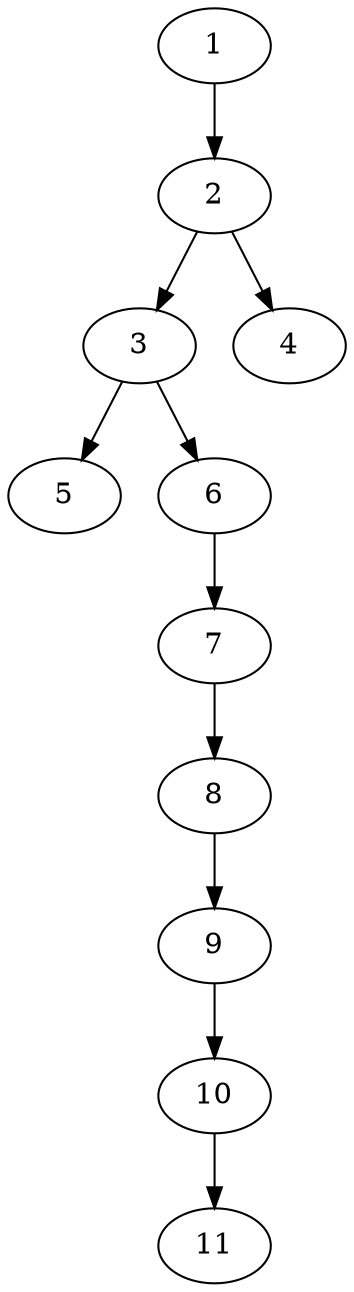 // DAG (tier=1-easy, mode=compute, n=11, ccr=0.262, fat=0.381, density=0.242, regular=0.717, jump=0.031, mindata=262144, maxdata=2097152)
// DAG automatically generated by daggen at Sun Aug 24 16:33:32 2025
// /home/ermia/Project/Environments/daggen/bin/daggen --dot --ccr 0.262 --fat 0.381 --regular 0.717 --density 0.242 --jump 0.031 --mindata 262144 --maxdata 2097152 -n 11 
digraph G {
  1 [size="69241697948907", alpha="0.12", expect_size="34620848974453"]
  1 -> 2 [size ="1609304113152"]
  2 [size="265520058722584", alpha="0.05", expect_size="132760029361292"]
  2 -> 3 [size ="13233331109888"]
  2 -> 4 [size ="13233331109888"]
  3 [size="932277051652571136", alpha="0.07", expect_size="466138525826285568"]
  3 -> 5 [size ="7634606358528"]
  3 -> 6 [size ="7634606358528"]
  4 [size="1655919556406948", alpha="0.01", expect_size="827959778203474"]
  5 [size="196098163161328", alpha="0.13", expect_size="98049081580664"]
  6 [size="5569177675244765184", alpha="0.06", expect_size="2784588837622382592"]
  6 -> 7 [size ="25135297855488"]
  7 [size="13527661623645452", alpha="0.13", expect_size="6763830811822726"]
  7 -> 8 [size ="6704477503488"]
  8 [size="36374354262050", alpha="0.02", expect_size="18187177131025"]
  8 -> 9 [size ="657666867200"]
  9 [size="144764977028240", alpha="0.01", expect_size="72382488514120"]
  9 -> 10 [size ="10113339359232"]
  10 [size="645546022814089216", alpha="0.14", expect_size="322773011407044608"]
  10 -> 11 [size ="5975507468288"]
  11 [size="1001344602201915392", alpha="0.07", expect_size="500672301100957696"]
}